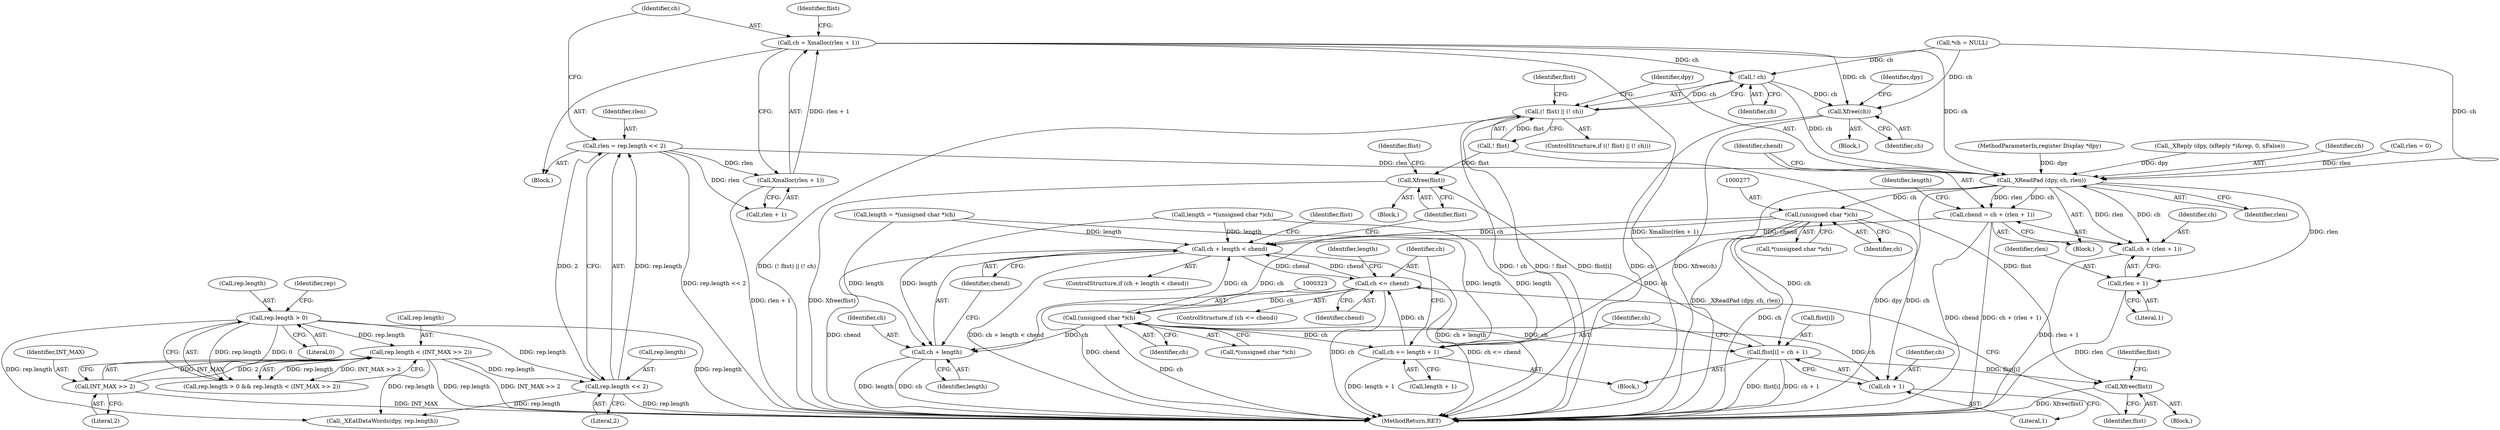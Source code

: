 digraph "0_libx11_8c29f1607a31dac0911e45a0dd3d74173822b3c9@API" {
"1000229" [label="(Call,ch = Xmalloc(rlen + 1))"];
"1000231" [label="(Call,Xmalloc(rlen + 1))"];
"1000222" [label="(Call,rlen = rep.length << 2)"];
"1000224" [label="(Call,rep.length << 2)"];
"1000209" [label="(Call,rep.length > 0)"];
"1000214" [label="(Call,rep.length < (INT_MAX >> 2))"];
"1000218" [label="(Call,INT_MAX >> 2)"];
"1000239" [label="(Call,! ch)"];
"1000236" [label="(Call,(! flist) || (! ch))"];
"1000244" [label="(Call,Xfree(ch))"];
"1000262" [label="(Call,_XReadPad (dpy, ch, rlen))"];
"1000266" [label="(Call,chend = ch + (rlen + 1))"];
"1000296" [label="(Call,ch + length < chend)"];
"1000315" [label="(Call,ch <= chend)"];
"1000322" [label="(Call,(unsigned char *)ch)"];
"1000297" [label="(Call,ch + length)"];
"1000302" [label="(Call,flist[i] = ch + 1)"];
"1000333" [label="(Call,Xfree(flist))"];
"1000344" [label="(Call,Xfree(flist))"];
"1000306" [label="(Call,ch + 1)"];
"1000309" [label="(Call,ch += length + 1)"];
"1000268" [label="(Call,ch + (rlen + 1))"];
"1000270" [label="(Call,rlen + 1)"];
"1000276" [label="(Call,(unsigned char *)ch)"];
"1000333" [label="(Call,Xfree(flist))"];
"1000315" [label="(Call,ch <= chend)"];
"1000316" [label="(Identifier,ch)"];
"1000110" [label="(MethodParameterIn,register Display *dpy)"];
"1000345" [label="(Identifier,flist)"];
"1000320" [label="(Identifier,length)"];
"1000218" [label="(Call,INT_MAX >> 2)"];
"1000307" [label="(Identifier,ch)"];
"1000317" [label="(Identifier,chend)"];
"1000219" [label="(Identifier,INT_MAX)"];
"1000240" [label="(Identifier,ch)"];
"1000334" [label="(Identifier,flist)"];
"1000276" [label="(Call,(unsigned char *)ch)"];
"1000272" [label="(Literal,1)"];
"1000295" [label="(ControlStructure,if (ch + length < chend))"];
"1000273" [label="(Call,length = *(unsigned char *)ch)"];
"1000300" [label="(Identifier,chend)"];
"1000336" [label="(Identifier,flist)"];
"1000321" [label="(Call,*(unsigned char *)ch)"];
"1000236" [label="(Call,(! flist) || (! ch))"];
"1000296" [label="(Call,ch + length < chend)"];
"1000225" [label="(Call,rep.length)"];
"1000299" [label="(Identifier,length)"];
"1000267" [label="(Identifier,chend)"];
"1000232" [label="(Call,rlen + 1)"];
"1000238" [label="(Identifier,flist)"];
"1000222" [label="(Call,rlen = rep.length << 2)"];
"1000221" [label="(Block,)"];
"1000370" [label="(MethodReturn,RET)"];
"1000314" [label="(ControlStructure,if (ch <= chend))"];
"1000197" [label="(Block,)"];
"1000344" [label="(Call,Xfree(flist))"];
"1000268" [label="(Call,ch + (rlen + 1))"];
"1000306" [label="(Call,ch + 1)"];
"1000274" [label="(Identifier,length)"];
"1000301" [label="(Block,)"];
"1000322" [label="(Call,(unsigned char *)ch)"];
"1000298" [label="(Identifier,ch)"];
"1000237" [label="(Call,! flist)"];
"1000241" [label="(Block,)"];
"1000209" [label="(Call,rep.length > 0)"];
"1000265" [label="(Identifier,rlen)"];
"1000235" [label="(ControlStructure,if ((! flist) || (! ch)))"];
"1000262" [label="(Call,_XReadPad (dpy, ch, rlen))"];
"1000244" [label="(Call,Xfree(ch))"];
"1000243" [label="(Identifier,flist)"];
"1000173" [label="(Call,_XReply (dpy, (xReply *)&rep, 0, xFalse))"];
"1000215" [label="(Call,rep.length)"];
"1000319" [label="(Call,length = *(unsigned char *)ch)"];
"1000231" [label="(Call,Xmalloc(rlen + 1))"];
"1000343" [label="(Block,)"];
"1000230" [label="(Identifier,ch)"];
"1000347" [label="(Identifier,flist)"];
"1000210" [label="(Call,rep.length)"];
"1000297" [label="(Call,ch + length)"];
"1000214" [label="(Call,rep.length < (INT_MAX >> 2))"];
"1000220" [label="(Literal,2)"];
"1000269" [label="(Identifier,ch)"];
"1000228" [label="(Literal,2)"];
"1000246" [label="(Call,_XEatDataWords(dpy, rep.length))"];
"1000309" [label="(Call,ch += length + 1)"];
"1000245" [label="(Identifier,ch)"];
"1000208" [label="(Call,rep.length > 0 && rep.length < (INT_MAX >> 2))"];
"1000275" [label="(Call,*(unsigned char *)ch)"];
"1000229" [label="(Call,ch = Xmalloc(rlen + 1))"];
"1000278" [label="(Identifier,ch)"];
"1000216" [label="(Identifier,rep)"];
"1000302" [label="(Call,flist[i] = ch + 1)"];
"1000224" [label="(Call,rep.length << 2)"];
"1000271" [label="(Identifier,rlen)"];
"1000311" [label="(Call,length + 1)"];
"1000270" [label="(Call,rlen + 1)"];
"1000239" [label="(Call,! ch)"];
"1000213" [label="(Literal,0)"];
"1000324" [label="(Identifier,ch)"];
"1000308" [label="(Literal,1)"];
"1000264" [label="(Identifier,ch)"];
"1000310" [label="(Identifier,ch)"];
"1000332" [label="(Block,)"];
"1000303" [label="(Call,flist[i])"];
"1000304" [label="(Identifier,flist)"];
"1000247" [label="(Identifier,dpy)"];
"1000266" [label="(Call,chend = ch + (rlen + 1))"];
"1000123" [label="(Call,*ch = NULL)"];
"1000263" [label="(Identifier,dpy)"];
"1000223" [label="(Identifier,rlen)"];
"1000134" [label="(Call,rlen = 0)"];
"1000229" -> "1000221"  [label="AST: "];
"1000229" -> "1000231"  [label="CFG: "];
"1000230" -> "1000229"  [label="AST: "];
"1000231" -> "1000229"  [label="AST: "];
"1000238" -> "1000229"  [label="CFG: "];
"1000229" -> "1000370"  [label="DDG: Xmalloc(rlen + 1)"];
"1000231" -> "1000229"  [label="DDG: rlen + 1"];
"1000229" -> "1000239"  [label="DDG: ch"];
"1000229" -> "1000244"  [label="DDG: ch"];
"1000229" -> "1000262"  [label="DDG: ch"];
"1000231" -> "1000232"  [label="CFG: "];
"1000232" -> "1000231"  [label="AST: "];
"1000231" -> "1000370"  [label="DDG: rlen + 1"];
"1000222" -> "1000231"  [label="DDG: rlen"];
"1000222" -> "1000221"  [label="AST: "];
"1000222" -> "1000224"  [label="CFG: "];
"1000223" -> "1000222"  [label="AST: "];
"1000224" -> "1000222"  [label="AST: "];
"1000230" -> "1000222"  [label="CFG: "];
"1000222" -> "1000370"  [label="DDG: rep.length << 2"];
"1000224" -> "1000222"  [label="DDG: rep.length"];
"1000224" -> "1000222"  [label="DDG: 2"];
"1000222" -> "1000232"  [label="DDG: rlen"];
"1000222" -> "1000262"  [label="DDG: rlen"];
"1000224" -> "1000228"  [label="CFG: "];
"1000225" -> "1000224"  [label="AST: "];
"1000228" -> "1000224"  [label="AST: "];
"1000224" -> "1000370"  [label="DDG: rep.length"];
"1000209" -> "1000224"  [label="DDG: rep.length"];
"1000214" -> "1000224"  [label="DDG: rep.length"];
"1000224" -> "1000246"  [label="DDG: rep.length"];
"1000209" -> "1000208"  [label="AST: "];
"1000209" -> "1000213"  [label="CFG: "];
"1000210" -> "1000209"  [label="AST: "];
"1000213" -> "1000209"  [label="AST: "];
"1000216" -> "1000209"  [label="CFG: "];
"1000208" -> "1000209"  [label="CFG: "];
"1000209" -> "1000370"  [label="DDG: rep.length"];
"1000209" -> "1000208"  [label="DDG: rep.length"];
"1000209" -> "1000208"  [label="DDG: 0"];
"1000209" -> "1000214"  [label="DDG: rep.length"];
"1000209" -> "1000246"  [label="DDG: rep.length"];
"1000214" -> "1000208"  [label="AST: "];
"1000214" -> "1000218"  [label="CFG: "];
"1000215" -> "1000214"  [label="AST: "];
"1000218" -> "1000214"  [label="AST: "];
"1000208" -> "1000214"  [label="CFG: "];
"1000214" -> "1000370"  [label="DDG: INT_MAX >> 2"];
"1000214" -> "1000370"  [label="DDG: rep.length"];
"1000214" -> "1000208"  [label="DDG: rep.length"];
"1000214" -> "1000208"  [label="DDG: INT_MAX >> 2"];
"1000218" -> "1000214"  [label="DDG: INT_MAX"];
"1000218" -> "1000214"  [label="DDG: 2"];
"1000214" -> "1000246"  [label="DDG: rep.length"];
"1000218" -> "1000220"  [label="CFG: "];
"1000219" -> "1000218"  [label="AST: "];
"1000220" -> "1000218"  [label="AST: "];
"1000218" -> "1000370"  [label="DDG: INT_MAX"];
"1000239" -> "1000236"  [label="AST: "];
"1000239" -> "1000240"  [label="CFG: "];
"1000240" -> "1000239"  [label="AST: "];
"1000236" -> "1000239"  [label="CFG: "];
"1000239" -> "1000236"  [label="DDG: ch"];
"1000123" -> "1000239"  [label="DDG: ch"];
"1000239" -> "1000244"  [label="DDG: ch"];
"1000239" -> "1000262"  [label="DDG: ch"];
"1000236" -> "1000235"  [label="AST: "];
"1000236" -> "1000237"  [label="CFG: "];
"1000237" -> "1000236"  [label="AST: "];
"1000243" -> "1000236"  [label="CFG: "];
"1000263" -> "1000236"  [label="CFG: "];
"1000236" -> "1000370"  [label="DDG: ! flist"];
"1000236" -> "1000370"  [label="DDG: (! flist) || (! ch)"];
"1000236" -> "1000370"  [label="DDG: ! ch"];
"1000237" -> "1000236"  [label="DDG: flist"];
"1000244" -> "1000241"  [label="AST: "];
"1000244" -> "1000245"  [label="CFG: "];
"1000245" -> "1000244"  [label="AST: "];
"1000247" -> "1000244"  [label="CFG: "];
"1000244" -> "1000370"  [label="DDG: Xfree(ch)"];
"1000244" -> "1000370"  [label="DDG: ch"];
"1000123" -> "1000244"  [label="DDG: ch"];
"1000262" -> "1000197"  [label="AST: "];
"1000262" -> "1000265"  [label="CFG: "];
"1000263" -> "1000262"  [label="AST: "];
"1000264" -> "1000262"  [label="AST: "];
"1000265" -> "1000262"  [label="AST: "];
"1000267" -> "1000262"  [label="CFG: "];
"1000262" -> "1000370"  [label="DDG: dpy"];
"1000262" -> "1000370"  [label="DDG: _XReadPad (dpy, ch, rlen)"];
"1000173" -> "1000262"  [label="DDG: dpy"];
"1000110" -> "1000262"  [label="DDG: dpy"];
"1000123" -> "1000262"  [label="DDG: ch"];
"1000134" -> "1000262"  [label="DDG: rlen"];
"1000262" -> "1000266"  [label="DDG: ch"];
"1000262" -> "1000266"  [label="DDG: rlen"];
"1000262" -> "1000268"  [label="DDG: ch"];
"1000262" -> "1000268"  [label="DDG: rlen"];
"1000262" -> "1000270"  [label="DDG: rlen"];
"1000262" -> "1000276"  [label="DDG: ch"];
"1000266" -> "1000197"  [label="AST: "];
"1000266" -> "1000268"  [label="CFG: "];
"1000267" -> "1000266"  [label="AST: "];
"1000268" -> "1000266"  [label="AST: "];
"1000274" -> "1000266"  [label="CFG: "];
"1000266" -> "1000370"  [label="DDG: ch + (rlen + 1)"];
"1000266" -> "1000370"  [label="DDG: chend"];
"1000266" -> "1000296"  [label="DDG: chend"];
"1000296" -> "1000295"  [label="AST: "];
"1000296" -> "1000300"  [label="CFG: "];
"1000297" -> "1000296"  [label="AST: "];
"1000300" -> "1000296"  [label="AST: "];
"1000304" -> "1000296"  [label="CFG: "];
"1000345" -> "1000296"  [label="CFG: "];
"1000296" -> "1000370"  [label="DDG: ch + length < chend"];
"1000296" -> "1000370"  [label="DDG: chend"];
"1000296" -> "1000370"  [label="DDG: ch + length"];
"1000276" -> "1000296"  [label="DDG: ch"];
"1000322" -> "1000296"  [label="DDG: ch"];
"1000273" -> "1000296"  [label="DDG: length"];
"1000319" -> "1000296"  [label="DDG: length"];
"1000315" -> "1000296"  [label="DDG: chend"];
"1000296" -> "1000315"  [label="DDG: chend"];
"1000315" -> "1000314"  [label="AST: "];
"1000315" -> "1000317"  [label="CFG: "];
"1000316" -> "1000315"  [label="AST: "];
"1000317" -> "1000315"  [label="AST: "];
"1000320" -> "1000315"  [label="CFG: "];
"1000334" -> "1000315"  [label="CFG: "];
"1000315" -> "1000370"  [label="DDG: ch <= chend"];
"1000315" -> "1000370"  [label="DDG: ch"];
"1000315" -> "1000370"  [label="DDG: chend"];
"1000309" -> "1000315"  [label="DDG: ch"];
"1000315" -> "1000322"  [label="DDG: ch"];
"1000322" -> "1000321"  [label="AST: "];
"1000322" -> "1000324"  [label="CFG: "];
"1000323" -> "1000322"  [label="AST: "];
"1000324" -> "1000322"  [label="AST: "];
"1000321" -> "1000322"  [label="CFG: "];
"1000322" -> "1000370"  [label="DDG: ch"];
"1000322" -> "1000297"  [label="DDG: ch"];
"1000322" -> "1000302"  [label="DDG: ch"];
"1000322" -> "1000306"  [label="DDG: ch"];
"1000322" -> "1000309"  [label="DDG: ch"];
"1000297" -> "1000299"  [label="CFG: "];
"1000298" -> "1000297"  [label="AST: "];
"1000299" -> "1000297"  [label="AST: "];
"1000300" -> "1000297"  [label="CFG: "];
"1000297" -> "1000370"  [label="DDG: ch"];
"1000297" -> "1000370"  [label="DDG: length"];
"1000276" -> "1000297"  [label="DDG: ch"];
"1000273" -> "1000297"  [label="DDG: length"];
"1000319" -> "1000297"  [label="DDG: length"];
"1000302" -> "1000301"  [label="AST: "];
"1000302" -> "1000306"  [label="CFG: "];
"1000303" -> "1000302"  [label="AST: "];
"1000306" -> "1000302"  [label="AST: "];
"1000310" -> "1000302"  [label="CFG: "];
"1000302" -> "1000370"  [label="DDG: flist[i]"];
"1000302" -> "1000370"  [label="DDG: ch + 1"];
"1000276" -> "1000302"  [label="DDG: ch"];
"1000302" -> "1000333"  [label="DDG: flist[i]"];
"1000302" -> "1000344"  [label="DDG: flist[i]"];
"1000333" -> "1000332"  [label="AST: "];
"1000333" -> "1000334"  [label="CFG: "];
"1000334" -> "1000333"  [label="AST: "];
"1000336" -> "1000333"  [label="CFG: "];
"1000333" -> "1000370"  [label="DDG: Xfree(flist)"];
"1000237" -> "1000333"  [label="DDG: flist"];
"1000344" -> "1000343"  [label="AST: "];
"1000344" -> "1000345"  [label="CFG: "];
"1000345" -> "1000344"  [label="AST: "];
"1000347" -> "1000344"  [label="CFG: "];
"1000344" -> "1000370"  [label="DDG: Xfree(flist)"];
"1000237" -> "1000344"  [label="DDG: flist"];
"1000306" -> "1000308"  [label="CFG: "];
"1000307" -> "1000306"  [label="AST: "];
"1000308" -> "1000306"  [label="AST: "];
"1000276" -> "1000306"  [label="DDG: ch"];
"1000309" -> "1000301"  [label="AST: "];
"1000309" -> "1000311"  [label="CFG: "];
"1000310" -> "1000309"  [label="AST: "];
"1000311" -> "1000309"  [label="AST: "];
"1000316" -> "1000309"  [label="CFG: "];
"1000309" -> "1000370"  [label="DDG: length + 1"];
"1000273" -> "1000309"  [label="DDG: length"];
"1000319" -> "1000309"  [label="DDG: length"];
"1000276" -> "1000309"  [label="DDG: ch"];
"1000268" -> "1000270"  [label="CFG: "];
"1000269" -> "1000268"  [label="AST: "];
"1000270" -> "1000268"  [label="AST: "];
"1000268" -> "1000370"  [label="DDG: rlen + 1"];
"1000270" -> "1000272"  [label="CFG: "];
"1000271" -> "1000270"  [label="AST: "];
"1000272" -> "1000270"  [label="AST: "];
"1000270" -> "1000370"  [label="DDG: rlen"];
"1000276" -> "1000275"  [label="AST: "];
"1000276" -> "1000278"  [label="CFG: "];
"1000277" -> "1000276"  [label="AST: "];
"1000278" -> "1000276"  [label="AST: "];
"1000275" -> "1000276"  [label="CFG: "];
"1000276" -> "1000370"  [label="DDG: ch"];
}
